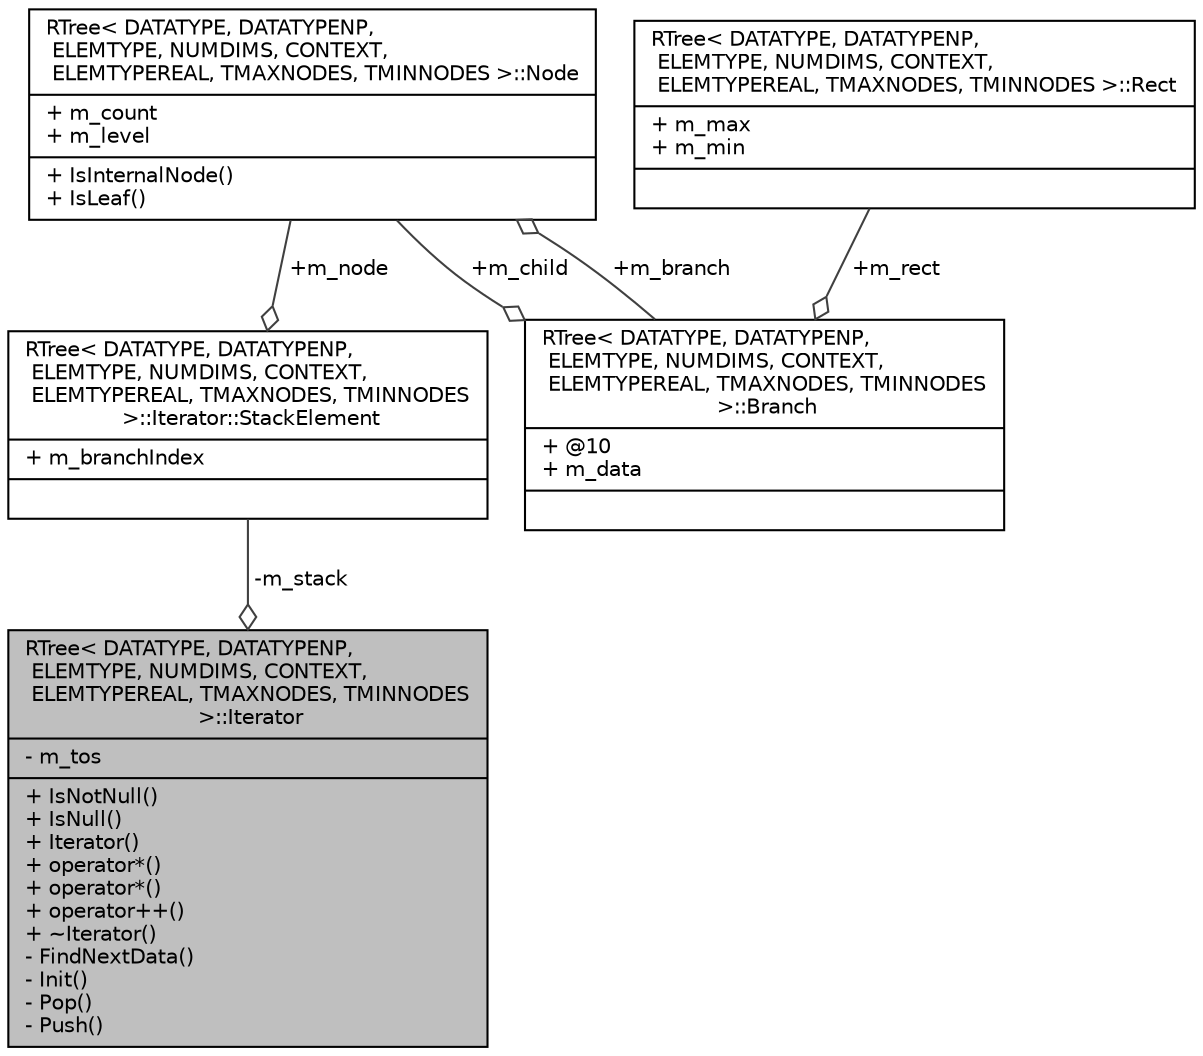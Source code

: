 digraph "RTree&lt; DATATYPE, DATATYPENP, ELEMTYPE, NUMDIMS, CONTEXT, ELEMTYPEREAL, TMAXNODES, TMINNODES &gt;::Iterator"
{
  edge [fontname="Helvetica",fontsize="10",labelfontname="Helvetica",labelfontsize="10"];
  node [fontname="Helvetica",fontsize="10",shape=record];
  Node1 [label="{RTree\< DATATYPE, DATATYPENP,\l ELEMTYPE, NUMDIMS, CONTEXT,\l ELEMTYPEREAL, TMAXNODES, TMINNODES\l \>::Iterator\n|- m_tos\l|+ IsNotNull()\l+ IsNull()\l+ Iterator()\l+ operator*()\l+ operator*()\l+ operator++()\l+ ~Iterator()\l- FindNextData()\l- Init()\l- Pop()\l- Push()\l}",height=0.2,width=0.4,color="black", fillcolor="grey75", style="filled", fontcolor="black"];
  Node2 -> Node1 [color="grey25",fontsize="10",style="solid",label=" -m_stack" ,arrowhead="odiamond",fontname="Helvetica"];
  Node2 [label="{RTree\< DATATYPE, DATATYPENP,\l ELEMTYPE, NUMDIMS, CONTEXT,\l ELEMTYPEREAL, TMAXNODES, TMINNODES\l \>::Iterator::StackElement\n|+ m_branchIndex\l|}",height=0.2,width=0.4,color="black", fillcolor="white", style="filled",URL="$d4/dd2/struct_r_tree_1_1_iterator_1_1_stack_element.html"];
  Node3 -> Node2 [color="grey25",fontsize="10",style="solid",label=" +m_node" ,arrowhead="odiamond",fontname="Helvetica"];
  Node3 [label="{RTree\< DATATYPE, DATATYPENP,\l ELEMTYPE, NUMDIMS, CONTEXT,\l ELEMTYPEREAL, TMAXNODES, TMINNODES \>::Node\n|+ m_count\l+ m_level\l|+ IsInternalNode()\l+ IsLeaf()\l}",height=0.2,width=0.4,color="black", fillcolor="white", style="filled",URL="$d0/df5/struct_r_tree_1_1_node.html",tooltip="Node for each branch level. "];
  Node4 -> Node3 [color="grey25",fontsize="10",style="solid",label=" +m_branch" ,arrowhead="odiamond",fontname="Helvetica"];
  Node4 [label="{RTree\< DATATYPE, DATATYPENP,\l ELEMTYPE, NUMDIMS, CONTEXT,\l ELEMTYPEREAL, TMAXNODES, TMINNODES\l \>::Branch\n|+ @10\l+ m_data\l|}",height=0.2,width=0.4,color="black", fillcolor="white", style="filled",URL="$dc/d04/struct_r_tree_1_1_branch.html"];
  Node3 -> Node4 [color="grey25",fontsize="10",style="solid",label=" +m_child" ,arrowhead="odiamond",fontname="Helvetica"];
  Node5 -> Node4 [color="grey25",fontsize="10",style="solid",label=" +m_rect" ,arrowhead="odiamond",fontname="Helvetica"];
  Node5 [label="{RTree\< DATATYPE, DATATYPENP,\l ELEMTYPE, NUMDIMS, CONTEXT,\l ELEMTYPEREAL, TMAXNODES, TMINNODES \>::Rect\n|+ m_max\l+ m_min\l|}",height=0.2,width=0.4,color="black", fillcolor="white", style="filled",URL="$d9/d0c/struct_r_tree_1_1_rect.html",tooltip="Minimal bounding rectangle (n-dimensional) "];
}
